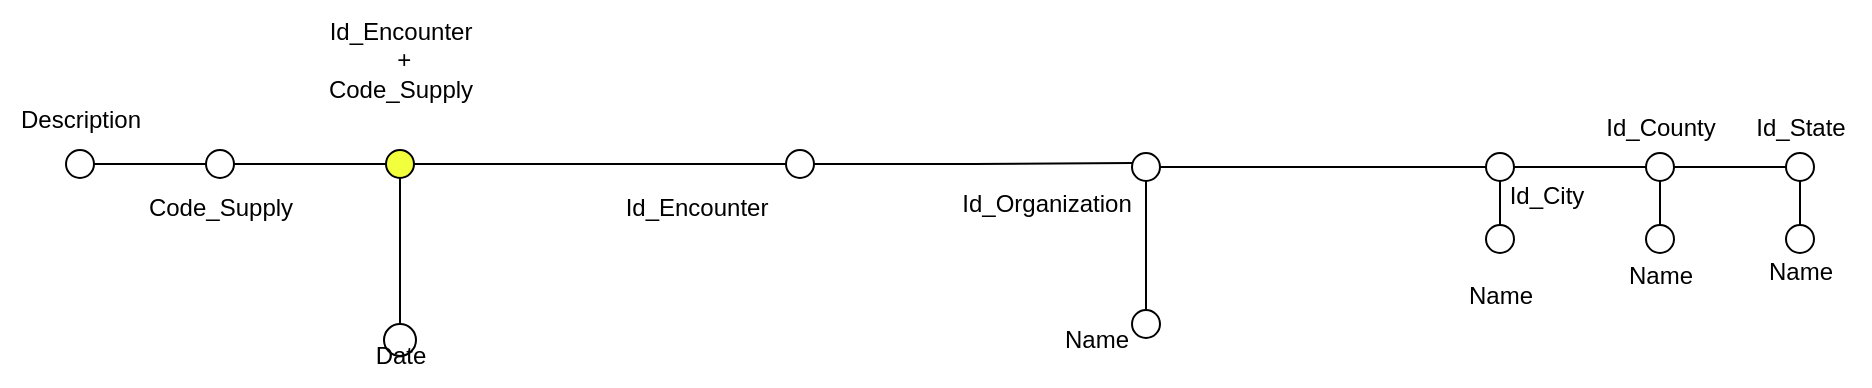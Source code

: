 <mxfile version="27.0.6">
  <diagram name="Pagina-1" id="rht29U6uCooa37TgYDpj">
    <mxGraphModel dx="139" dy="95" grid="1" gridSize="10" guides="1" tooltips="1" connect="1" arrows="1" fold="1" page="1" pageScale="1" pageWidth="827" pageHeight="1169" math="0" shadow="0">
      <root>
        <mxCell id="0" />
        <mxCell id="1" parent="0" />
        <mxCell id="e02sVPiSqq-wd-6epKrY-1" value="" style="edgeStyle=orthogonalEdgeStyle;rounded=0;orthogonalLoop=1;jettySize=auto;html=1;endArrow=none;startFill=0;" edge="1" parent="1" source="e02sVPiSqq-wd-6epKrY-2" target="e02sVPiSqq-wd-6epKrY-4">
          <mxGeometry relative="1" as="geometry" />
        </mxCell>
        <mxCell id="e02sVPiSqq-wd-6epKrY-38" style="edgeStyle=orthogonalEdgeStyle;rounded=0;orthogonalLoop=1;jettySize=auto;html=1;exitX=0.5;exitY=1;exitDx=0;exitDy=0;entryX=0.5;entryY=0;entryDx=0;entryDy=0;endArrow=none;startFill=0;" edge="1" parent="1" source="e02sVPiSqq-wd-6epKrY-2" target="e02sVPiSqq-wd-6epKrY-36">
          <mxGeometry relative="1" as="geometry" />
        </mxCell>
        <mxCell id="e02sVPiSqq-wd-6epKrY-2" value="" style="ellipse;whiteSpace=wrap;html=1;aspect=fixed;fillColor=#F2FF3D;" vertex="1" parent="1">
          <mxGeometry x="453" y="852" width="14" height="14" as="geometry" />
        </mxCell>
        <mxCell id="e02sVPiSqq-wd-6epKrY-3" value="Id_Encounter&lt;div&gt;&amp;nbsp;+&lt;div&gt;Code_&lt;span style=&quot;text-wrap-mode: wrap; background-color: transparent; color: light-dark(rgb(0, 0, 0), rgb(255, 255, 255));&quot;&gt;Supply&lt;/span&gt;&lt;br&gt;&lt;/div&gt;&lt;/div&gt;" style="text;html=1;align=center;verticalAlign=middle;resizable=0;points=[];autosize=1;strokeColor=none;fillColor=none;" vertex="1" parent="1">
          <mxGeometry x="410" y="777" width="100" height="60" as="geometry" />
        </mxCell>
        <mxCell id="e02sVPiSqq-wd-6epKrY-4" value="" style="ellipse;whiteSpace=wrap;html=1;aspect=fixed;fillColor=#FFFFFF;" vertex="1" parent="1">
          <mxGeometry x="653" y="852" width="14" height="14" as="geometry" />
        </mxCell>
        <mxCell id="e02sVPiSqq-wd-6epKrY-5" style="edgeStyle=orthogonalEdgeStyle;rounded=0;orthogonalLoop=1;jettySize=auto;html=1;exitX=1;exitY=0.5;exitDx=0;exitDy=0;entryX=0;entryY=0.5;entryDx=0;entryDy=0;endArrow=none;startFill=0;" edge="1" parent="1" source="e02sVPiSqq-wd-6epKrY-6" target="e02sVPiSqq-wd-6epKrY-2">
          <mxGeometry relative="1" as="geometry" />
        </mxCell>
        <mxCell id="e02sVPiSqq-wd-6epKrY-6" value="" style="ellipse;whiteSpace=wrap;html=1;aspect=fixed;fillColor=#FFFFFF;" vertex="1" parent="1">
          <mxGeometry x="363" y="852" width="14" height="14" as="geometry" />
        </mxCell>
        <mxCell id="e02sVPiSqq-wd-6epKrY-7" value="Code_&lt;span style=&quot;color: light-dark(rgb(0, 0, 0), rgb(255, 255, 255)); text-wrap-mode: wrap; background-color: transparent;&quot;&gt;Supply&lt;/span&gt;" style="text;html=1;align=center;verticalAlign=middle;resizable=0;points=[];autosize=1;strokeColor=none;fillColor=none;" vertex="1" parent="1">
          <mxGeometry x="320" y="866" width="100" height="30" as="geometry" />
        </mxCell>
        <mxCell id="e02sVPiSqq-wd-6epKrY-8" style="edgeStyle=orthogonalEdgeStyle;rounded=0;orthogonalLoop=1;jettySize=auto;html=1;entryX=0;entryY=0.5;entryDx=0;entryDy=0;endArrow=none;startFill=0;" edge="1" parent="1" source="e02sVPiSqq-wd-6epKrY-9" target="e02sVPiSqq-wd-6epKrY-6">
          <mxGeometry relative="1" as="geometry" />
        </mxCell>
        <mxCell id="e02sVPiSqq-wd-6epKrY-9" value="" style="ellipse;whiteSpace=wrap;html=1;aspect=fixed;fillColor=#FFFFFF;" vertex="1" parent="1">
          <mxGeometry x="293" y="852" width="14" height="14" as="geometry" />
        </mxCell>
        <mxCell id="e02sVPiSqq-wd-6epKrY-10" value="Description" style="text;html=1;align=center;verticalAlign=middle;resizable=0;points=[];autosize=1;strokeColor=none;fillColor=none;" vertex="1" parent="1">
          <mxGeometry x="260" y="822" width="80" height="30" as="geometry" />
        </mxCell>
        <mxCell id="e02sVPiSqq-wd-6epKrY-11" value="Id_Encounter" style="text;html=1;align=center;verticalAlign=middle;resizable=0;points=[];autosize=1;strokeColor=none;fillColor=none;" vertex="1" parent="1">
          <mxGeometry x="563" y="866" width="90" height="30" as="geometry" />
        </mxCell>
        <mxCell id="e02sVPiSqq-wd-6epKrY-12" style="edgeStyle=orthogonalEdgeStyle;rounded=0;orthogonalLoop=1;jettySize=auto;html=1;exitX=1;exitY=0.5;exitDx=0;exitDy=0;entryX=0;entryY=0.5;entryDx=0;entryDy=0;endArrow=none;startFill=0;endFill=1;" edge="1" parent="1" source="e02sVPiSqq-wd-6epKrY-14" target="e02sVPiSqq-wd-6epKrY-17">
          <mxGeometry relative="1" as="geometry" />
        </mxCell>
        <mxCell id="e02sVPiSqq-wd-6epKrY-13" style="edgeStyle=orthogonalEdgeStyle;rounded=0;orthogonalLoop=1;jettySize=auto;html=1;exitX=0.5;exitY=1;exitDx=0;exitDy=0;entryX=0.5;entryY=0;entryDx=0;entryDy=0;curved=1;endArrow=none;startFill=0;" edge="1" parent="1" source="e02sVPiSqq-wd-6epKrY-14" target="e02sVPiSqq-wd-6epKrY-18">
          <mxGeometry relative="1" as="geometry" />
        </mxCell>
        <mxCell id="e02sVPiSqq-wd-6epKrY-14" value="" style="ellipse;whiteSpace=wrap;html=1;aspect=fixed;fillColor=#FFFFFF;" vertex="1" parent="1">
          <mxGeometry x="826" y="853.5" width="14" height="14" as="geometry" />
        </mxCell>
        <mxCell id="e02sVPiSqq-wd-6epKrY-15" value="Id_Organization" style="text;html=1;align=center;verticalAlign=middle;resizable=0;points=[];autosize=1;strokeColor=none;fillColor=none;" vertex="1" parent="1">
          <mxGeometry x="728" y="864" width="110" height="30" as="geometry" />
        </mxCell>
        <mxCell id="e02sVPiSqq-wd-6epKrY-16" style="edgeStyle=orthogonalEdgeStyle;rounded=0;orthogonalLoop=1;jettySize=auto;html=1;exitX=1;exitY=0.5;exitDx=0;exitDy=0;entryX=0;entryY=0.5;entryDx=0;entryDy=0;endArrow=none;startFill=0;" edge="1" parent="1" source="e02sVPiSqq-wd-6epKrY-17" target="e02sVPiSqq-wd-6epKrY-26">
          <mxGeometry relative="1" as="geometry" />
        </mxCell>
        <mxCell id="e02sVPiSqq-wd-6epKrY-17" value="" style="ellipse;whiteSpace=wrap;html=1;aspect=fixed;fillColor=#FFFFFF;" vertex="1" parent="1">
          <mxGeometry x="1003" y="853.5" width="14" height="14" as="geometry" />
        </mxCell>
        <mxCell id="e02sVPiSqq-wd-6epKrY-18" value="" style="ellipse;whiteSpace=wrap;html=1;aspect=fixed;fillColor=#FFFFFF;" vertex="1" parent="1">
          <mxGeometry x="826" y="932" width="14" height="14" as="geometry" />
        </mxCell>
        <mxCell id="e02sVPiSqq-wd-6epKrY-19" value="Name" style="text;html=1;align=center;verticalAlign=middle;resizable=0;points=[];autosize=1;strokeColor=none;fillColor=none;" vertex="1" parent="1">
          <mxGeometry x="778" y="932" width="60" height="30" as="geometry" />
        </mxCell>
        <mxCell id="e02sVPiSqq-wd-6epKrY-20" value="Id_City" style="text;html=1;align=center;verticalAlign=middle;resizable=0;points=[];autosize=1;strokeColor=none;fillColor=none;" vertex="1" parent="1">
          <mxGeometry x="1003" y="859.5" width="60" height="30" as="geometry" />
        </mxCell>
        <mxCell id="e02sVPiSqq-wd-6epKrY-21" style="edgeStyle=orthogonalEdgeStyle;rounded=0;orthogonalLoop=1;jettySize=auto;html=1;entryX=0.5;entryY=1;entryDx=0;entryDy=0;endArrow=none;startFill=0;" edge="1" parent="1" source="e02sVPiSqq-wd-6epKrY-22" target="e02sVPiSqq-wd-6epKrY-17">
          <mxGeometry relative="1" as="geometry" />
        </mxCell>
        <mxCell id="e02sVPiSqq-wd-6epKrY-22" value="" style="ellipse;whiteSpace=wrap;html=1;aspect=fixed;fillColor=#FFFFFF;" vertex="1" parent="1">
          <mxGeometry x="1003" y="889.5" width="14" height="14" as="geometry" />
        </mxCell>
        <mxCell id="e02sVPiSqq-wd-6epKrY-23" value="Name" style="text;html=1;align=center;verticalAlign=middle;resizable=0;points=[];autosize=1;strokeColor=none;fillColor=none;" vertex="1" parent="1">
          <mxGeometry x="980" y="910" width="60" height="30" as="geometry" />
        </mxCell>
        <mxCell id="e02sVPiSqq-wd-6epKrY-24" style="edgeStyle=orthogonalEdgeStyle;rounded=0;orthogonalLoop=1;jettySize=auto;html=1;exitX=0.5;exitY=1;exitDx=0;exitDy=0;entryX=0.5;entryY=0;entryDx=0;entryDy=0;endArrow=none;startFill=0;" edge="1" parent="1" source="e02sVPiSqq-wd-6epKrY-26" target="e02sVPiSqq-wd-6epKrY-28">
          <mxGeometry relative="1" as="geometry" />
        </mxCell>
        <mxCell id="e02sVPiSqq-wd-6epKrY-25" style="edgeStyle=orthogonalEdgeStyle;rounded=0;orthogonalLoop=1;jettySize=auto;html=1;exitX=1;exitY=0.5;exitDx=0;exitDy=0;entryX=0;entryY=0.5;entryDx=0;entryDy=0;endArrow=none;startFill=0;" edge="1" parent="1" source="e02sVPiSqq-wd-6epKrY-26" target="e02sVPiSqq-wd-6epKrY-31">
          <mxGeometry relative="1" as="geometry" />
        </mxCell>
        <mxCell id="e02sVPiSqq-wd-6epKrY-26" value="" style="ellipse;whiteSpace=wrap;html=1;aspect=fixed;fillColor=#FFFFFF;" vertex="1" parent="1">
          <mxGeometry x="1083" y="853.5" width="14" height="14" as="geometry" />
        </mxCell>
        <mxCell id="e02sVPiSqq-wd-6epKrY-27" value="Id_County" style="text;html=1;align=center;verticalAlign=middle;resizable=0;points=[];autosize=1;strokeColor=none;fillColor=none;" vertex="1" parent="1">
          <mxGeometry x="1050" y="825.5" width="80" height="30" as="geometry" />
        </mxCell>
        <mxCell id="e02sVPiSqq-wd-6epKrY-28" value="" style="ellipse;whiteSpace=wrap;html=1;aspect=fixed;fillColor=#FFFFFF;" vertex="1" parent="1">
          <mxGeometry x="1083" y="889.5" width="14" height="14" as="geometry" />
        </mxCell>
        <mxCell id="e02sVPiSqq-wd-6epKrY-29" value="Name" style="text;html=1;align=center;verticalAlign=middle;resizable=0;points=[];autosize=1;strokeColor=none;fillColor=none;" vertex="1" parent="1">
          <mxGeometry x="1060" y="899.5" width="60" height="30" as="geometry" />
        </mxCell>
        <mxCell id="e02sVPiSqq-wd-6epKrY-30" style="edgeStyle=orthogonalEdgeStyle;rounded=0;orthogonalLoop=1;jettySize=auto;html=1;exitX=0.5;exitY=1;exitDx=0;exitDy=0;entryX=0.5;entryY=0;entryDx=0;entryDy=0;endArrow=none;startFill=0;" edge="1" parent="1" source="e02sVPiSqq-wd-6epKrY-31" target="e02sVPiSqq-wd-6epKrY-33">
          <mxGeometry relative="1" as="geometry" />
        </mxCell>
        <mxCell id="e02sVPiSqq-wd-6epKrY-31" value="" style="ellipse;whiteSpace=wrap;html=1;aspect=fixed;fillColor=#FFFFFF;" vertex="1" parent="1">
          <mxGeometry x="1153" y="853.5" width="14" height="14" as="geometry" />
        </mxCell>
        <mxCell id="e02sVPiSqq-wd-6epKrY-32" value="Id_State" style="text;html=1;align=center;verticalAlign=middle;resizable=0;points=[];autosize=1;strokeColor=none;fillColor=none;" vertex="1" parent="1">
          <mxGeometry x="1125" y="825.5" width="70" height="30" as="geometry" />
        </mxCell>
        <mxCell id="e02sVPiSqq-wd-6epKrY-33" value="" style="ellipse;whiteSpace=wrap;html=1;aspect=fixed;fillColor=#FFFFFF;" vertex="1" parent="1">
          <mxGeometry x="1153" y="889.5" width="14" height="14" as="geometry" />
        </mxCell>
        <mxCell id="e02sVPiSqq-wd-6epKrY-34" value="Name" style="text;html=1;align=center;verticalAlign=middle;resizable=0;points=[];autosize=1;strokeColor=none;fillColor=none;" vertex="1" parent="1">
          <mxGeometry x="1130" y="897.5" width="60" height="30" as="geometry" />
        </mxCell>
        <mxCell id="e02sVPiSqq-wd-6epKrY-35" style="edgeStyle=orthogonalEdgeStyle;rounded=0;orthogonalLoop=1;jettySize=auto;html=1;exitX=1;exitY=0.5;exitDx=0;exitDy=0;entryX=0.032;entryY=0.354;entryDx=0;entryDy=0;entryPerimeter=0;endArrow=none;startFill=0;" edge="1" parent="1" source="e02sVPiSqq-wd-6epKrY-4" target="e02sVPiSqq-wd-6epKrY-14">
          <mxGeometry relative="1" as="geometry" />
        </mxCell>
        <mxCell id="e02sVPiSqq-wd-6epKrY-36" value="" style="ellipse;whiteSpace=wrap;html=1;aspect=fixed;fillColor=#FFFFFF;" vertex="1" parent="1">
          <mxGeometry x="452" y="939" width="16" height="16" as="geometry" />
        </mxCell>
        <mxCell id="e02sVPiSqq-wd-6epKrY-37" value="Date" style="text;html=1;align=center;verticalAlign=middle;resizable=0;points=[];autosize=1;strokeColor=none;fillColor=none;" vertex="1" parent="1">
          <mxGeometry x="435" y="940" width="50" height="30" as="geometry" />
        </mxCell>
      </root>
    </mxGraphModel>
  </diagram>
</mxfile>
